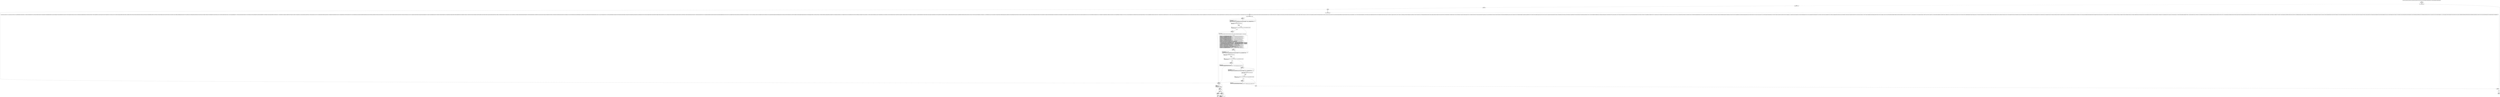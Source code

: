 digraph "CFG forcom.google.android.gms.internal.ads.zzdf.zzb(Landroid\/content\/Context;Z)Lcom\/google\/android\/gms\/internal\/ads\/zzdy;" {
Node_0 [shape=record,label="{0\:\ 0x0000|MTH_ENTER_BLOCK\l}"];
Node_1 [shape=record,label="{1\:\ 0x0003|if (zzvd != null) goto L_0x01d4\l}"];
Node_2 [shape=record,label="{2\:\ 0x0005|java.lang.Object r2 = zzwd\l}"];
Node_3 [shape=record,label="{3\:\ 0x0007|monitor\-enter(r2)\l}"];
Node_4 [shape=record,label="{4\:\ 0x0008|SYNTHETIC\l}"];
Node_5 [shape=record,label="{5\:\ ?}"];
Node_6 [shape=record,label="{6\:\ 0x000a|if (zzvd != null) goto L_0x01d3\l}"];
Node_7 [shape=record,label="{7\:\ 0x000c|com.google.android.gms.internal.ads.zzdy r3 = com.google.android.gms.internal.ads.zzdy.zza(r8, \"gjATLq4PR4tBy0NKJBUs0hq7sitSgRlGcsdxPuImAoM=\", \"dtJnMBlzV8brqva4CjKU209PibD6gWDvOIOwK4V\/+oj5is79MMlIjzL1fHoVpWOEQO5x\/xTzLTearBem73iI7Ljo24UHjLmJJqfuNL3fMf7z7dDpFSEnDka559p9boR2PGJXb3oYzRs+IpzdbobmLGY\/aC6SeJgHaepjbS14VN93xIrL\/oxfpTfeBJW38LknPBC+XMqo7aOxSgelOMvVePzW1M983ZTWslg8tjjqORwPOzAzWaSnX8ydmmnvZY80preCd0ivzbLvmuO9dNsl9Q0mByGcHov2zRfjhHbCPPMHNadPYGmTkFcs+OfLBxrPUii39TeczFxrl9U9XJwUBYN1v7cTUB8kVrZ4qIBj1R9BG059l8kw+lDzZsGFpsnrU533pVqpn0QdwN0vsjAjuThW8VUfrjykX0Rx5\/NdE7\/RZr1FZwwLNi0mGkuF+gqD+GGr\/JWuxVosTwp8iNIyyfNStwARw5JlBvj8gd\/gMFbHOXIDZu2dRPVRreuPJdUNbXk8u+2nPrYBJEbqFQX41\/THQ\/CDU48xMwTHfnYciSoze5GGLlH\/JewxQXtQpX37tX4gEbHwUh1AKo4EChwxpEYoszNJyoWdBd4jngU23mgMQUnweEH6th43PKRKSUAg+a8hClfNM6w+VKKZjlUWabj3s9mzH71DcUi6Fs5ML5WKWJHtpABuTqg7cN503glW0SJcUtEOb243SOMja5c9ULtUi57m8esjVNmdEzXipMGM1wQJarlUZ1PcPa6Bxfqx\/0ypMLaREkPBtqjcLHa2bDmythDlissNkFbZ7Nb18WhUNqsUQEvR0Bma1wA6SjVCGj7bTAK6tcaIjVgAJOOTCppdooREWP4K3gO0OZv82X8oVzBoXtXwO8yJ\/5ss02TywsPSQDmBDXSZw1tB5xDL9qo87TuB14ZleQ9Wh3HBKn2Nf2BU+OU8GmtCsF3y49WHSbmIpu8+\/aakct\/+54wF4\/xFO0Q4UqMwJiHalivN5dexMiG6fpwoZ34DTojd+nwvGezc0Z3NswOqFJjwgpdFOFHqk6IKSkkF7uP+7\/xi\/7VK9J1RMhca109eopgKWWFqUgaXWUAWfZgSKIkMnJ07mVIzmWrSht0lIraQ750aOkhahvwqCWbDGlIu0wEA134F3EqhqC0Pi3nUkuLm8NYO09nEz3VehDkakQlXyaX3JFv92+eGWn9PY45fL8LHfcrrk2Yg76ACvPQ\/SgkAZEz4poNP950JBwdCLL10cXf34i9MkCcntIjX4fSz++icw\/7k651tJYhNRkZFxOXIVZxZw9uPf6gofNJG1Ew4wDQH9BMY3fOl12FgN77tNBlASg1YjK20MrzrAYXoPPTqYv+tfvTr8JgtcydaIC5x0YG+5Jh+lszmW8pB+gllllp706pHnFSb15Qgr2o5MJPPvSyahpKY++ZD4DeWiKrigCnzb6cQcjj4NQ4IVm41njNQ4+TVeDl\/+ZT1TxBi4cXEeQWKkyKObWiDSY8XXlJBw3NpgmnatFwRQ0iSAFumwG7\/OnklegbYBki9lcZ5u53ZtOuQkQY8nHaI4kzHLGSUhuKcmGPYilwuwovHSP4AyeGRGBdPWhHCJpZsVisuBNM1f9M9nCvRkkoOhfRt040e4aUM1CVovcl\/6\/1eBuWrMB9gWFBCQJxwZXJyAX+d\/PkwEjbxG68WKdySpODcFh8DRUzTlfJ+ENfQjdKtdvRuhA0tMsqdtz4Bhe\/h3VrFB7Jle3kCLXogcw34sIlHfBMGv5uuDOTs47JBM0SAOnc18o8mLSFysW5HdrAN4yJPSrcun\/Sv0w6uPuvj1RA2Y\/x4Zid3Fl+1BD7+iEGcfr9ZW00UraFv3fefpRR\/U\/6Ua3ocIbFZX9\/sWauXLfm0eaU8ZO6dSX4vcrMlzRW9lnw6Rb1Y1TFpMXw3BiepZ3bm6+Cag+eVhj91P+x7Ozc1rBq\/BhNp2RryvLXxYExs20BdvUEZP2adi40wV5XqqDmj6lyVhTJ5SouBCZIR4xQFibXiEobj7K3\/xUe\/+34aq6Av0Vb1i5wTr5gG549IOeHBe80OFycL1HklAvWSGoWYnlmxEGRTC9wvQVbRxxZ3BGhoTKSYTaEgFwB73kjZpk17imh7DAfdJJoqUPA\/EM3F8+Gba4IgRlmpdwHpOllOLhjh\/9zdCOIER+Q5xXgB5Px9R9WdfH7l4cVl82oI1r93Kd8PAt6cv3PM\/UwgHh2QJaT+cz+tTQloOJOv62F5nY1DQxWzyFH0zhSy26ICui8J66gZoHJHc+zOiRni299jNZCYS5gLPPYHQ\/m+kCAUhyGvZTEEssjcUa7xJqRk91N+GjFeInmqzAZa0Uc6u93qBYZnsifI5rlCdtRPG7ACNlJLjtw1oecPHlBxhnr21gq7VDiuf9z56CtRhrs9XsI4lh9JiXx48\/mhzP73QTXqRYing4TgjTrB01wMnoqMvnyx0\/bovnI88NKEbe8M3dqe+1DzYTCbTkXHgXJ17ldjmHPRMkf\/4Fn6JP4ZEjd\/BGcGRFtW939lpdnIEBW7tOX+uDFC\/PBZSedXl8Z82ESHVNKHwKkBNw1pCx7nXDaIyFKNCYH+9IZo24caAv022nD9Kg7zbeA56v2rcIKnstNiHqq\/4YzsI8MOmDJ9KlANUzGYgdFYvR1Xlbfs0hyusw0SFlq4GYyXJDHvOIuWIj0qQu2BCk3ldTTh9mj4CFbh1oPnd5LhX4\/y2IyhPuewy31qPFBR1Qpz91IJr2ZwwlbJ7cddUvtiH4yN75FN5JTeTHLuZtqOEzyvnHsLI64CF69P9oaKth6PRzpkYUep+qdD3H\/THnaHUsWoMNocOgzC3tMilEZQRLf4AwHPf2evE8W9UV5DD04NjHMC3kIxxfW3hRc321l+8npURrx1s1e2+usEnql+jk+YRMvN8QmATOqjDUOVIeoSO0wYw7A1OG6shW2Au3DJezx93lBfvS5JkyERZsL2nh\/\/eRahgjdbyIsmU3V6OzMxXMFIu5TjXzExk1R1fq\/jX4UfgGcKCs9cEXQ6ev+oP6tLgv0Epo8iMzslPGK01itoFk3axpQXhoHnMkAujgUlcL9BlxyiOg9pCMspy5+Ba4wAP3TKAXkhhrL8XUxGR+FZijTnU9wMk43qboqFhS2Xdm5YagA9QI3Mt7ExaBsbZuy6SQukTqcbxf04bHdxlblX277HG9qFBDjLqYwTqRbPoidNmmolfbZkd03C0RU3y+JJy\/OVgsvQz+3miF0vRQgff+D2OXwP0ZaGUeivGf2CMGepP6iRt226eb+FeqsVdOao8dMI4fL7Eu1EEta7Vf1DmSz2ivFaYITIMXeCR6v38+MnLwB4HHxS+YbFtQQRJrc4K2FcLRcvd5t1NckGvkSxJldlX+STS+7Jq5hY38Fnm\/Dg0bbNSi6xh9DhTWjGUFb210\/Xz47UbUx+ZNBpgRnJxkCGLlLyNlNQe9PQd844tItonY9eIta5VoKj67iqY5nkNJvRJ2yLrOHSscTt5Ja\/v6FdNd0fxfIC\/LGFERRVbBIhCRNok4SnmC8TZML\/ToWgO4nW09Vu7MrrtAN1dTgFHRNSJQ76EXuesh6WQMyMPaQ+bFqsZEli9yk7Bxip4jg19zHTOU2f995VpbFMGh47M8DQ467n2aBktyQF\/cEp3wW77oSXwtNW\/3ZnYuu\/QMuxjdPilGpAA\/+asx+NRnmb6LwZ7t0QqWSPg9gNEXDoSttxstt4oBCK2+VRyQ24FDpRieGrQSLnLsWOkJt7+fgG9qaTum9FT3KajZz4BJ0boxE986xPxZikgeFOfeV8EaDGRA6oxQaUGXGhcwVHmP\/wcO3ajXD2enyl4MMfWRKwTXvPD4BLoklFKbL1NIGCSGg+VCF9T6T7U3ZrPK4ZlBktEGXiV+uIJXK9vJM5eF0AUqdHbEhVwR8ROqTJYJGOOMd9DQ9yWVzJmIfb4Suc690ajCqejKHgpfpsbw0QDFfiXW+pLsLI+i8C56ZBVyebgMrOQV9OpAb+C\/wU2kK4sNfEYoxeVt5jNHZQR1RHuw8J2yelka6heTjAfofwfPa9m4xTquuR9xfLMH68YrvDa+2q5rwOk86JtsagF0dAmh1RVOoFQ9PWEVozk0z+W3SsV4eYQfh66N5lcMzU59Gwv8L37fovhVoCK2zFmDhH0C38ByesO\/6XZLZA75nWiTtZf3SsvbUeua\/EECo5H8qmmoDzvqFjmXkEmheAW7XVneCkmk+LCKgRz4xiBsKM+1+xVjFUu6Nfb71n35MXmku0JU4hz8KIUI5\/lRdHbczy+pCgmZFc1SKh7xVhXXAO54yXNKvEfh\/q+y2ksY1zNojfz\/tAcMHamNeX+tod1p1FrhKxVtW0TrkIXhVkHcQosP7Iim8C5qJz\/VG2oGo\/SbHhTF7mbUXJrO+FputSiHgqBc57Ybr\/wcXUHsB92U6ZycZkuHSlDnS9z0UvVEsCYWQmiA5B2YMvedu7UbvphfpsgfngCCS2DVu\/2C+ipefKulR4KkWak406KboHhY8Pk81L8d7UcTUKhlX9osZTcNbSBCoUruqmBY51zj9upJHylxcoY46\/zPcOh9z8D5a6\/lYPIJzGjzVcjVfz8cwDSGCjbpxLoRP3EwENu+5XAd3\/PN3rkPPAUsn1KrP5QKmiKB6vmV+gYTRJIOEDGOyfuOhObb9k0zM9BVLCICWJ5hGmgmx9WAY1iZroyqfBuGHPXdFDQfUZC4Q3FMEIqhVB9TxtsylCkEXujYzCAjYj6W3xQSFmuzZYfmMvnAo9c2+VvB6r4X2WdXcR+oCYgArLr5CWfadxQBmBKXUjmS+8MXu3qO\/BpGOtxNr+e+\/8+LyzMNQT8CClXEdtPQv+LEbuuJqk+euWXtUoyzqVp6bPwXAL5M+u7IR2Vkqe9mNtbPi73DbQqU4eoW0E9FKxSbetjBJxIkmhrnfAHwSLqI1gqhIIKfWAFwkgX+32WRm4kUCJeQY69xAo9NHw5TYxqpdM6TT2hzdEVtIeTkwvts2KQSuBqtrhMuTnw66tgBTMNXCwELeod1YDJeaOMO7u7tR6k9AsJs304A\/1F3VQ3hg740KT0P53HqtwDQdZaSHSeVtOANXfyGra1Yh6zWWTO1pK7qNnNFTErjUdVc87lrLegrkaJ8cDmvE+Kd6WK8Wtk99LNUTcAANcAGNUiew6vsKc0K0bcNCOj6h87PvYm6mwn61RcQL8nNggIkObnC5+\/sgPYZgfYvd\/6XfLB2DE+dvVhUcyqKiAnLHs8k\/OpozijIAsMQo584JKvWNI1rDQiCei3mwavVBhYoyuUjFrISeZnA\/146i0ArkWaykS21qCR3GnKhDN1duFiLJv\/wbsZCriQ+ZMb76vvm9ZPWDZVDFafqJ71PFSrnoNBo0XEm6O4u2P1uchE++Mhd+SEFyR0tcPHpTOw7\/R1f2AlJ5yFQl2NDbBb02b+vHip2PRaKftxuzzQVLtRo4xtVAJA7Cg0U+L8Qpv7M32apy8V9JJRPalwHAfJdO\/MzwZ4lPE8ChmJpM+bZZcvFv\/1hh9Vx+gXqr1+Grfb7UAJ+PIKMVsXFiXpcpHUg1o4xOVqwzNJ\/HKkmfn0cEv\/591gXjsVpmXzdLg7Qb3fT+LIDqqQSlxCQSn2DEgDSswmrVV4VHeZz+hYjB+p6L5g2fBT6Bff77cxDZisVH0qJjsU6Rz+mg53VhyQ1TmofM4nUvwwSUDfLDSd5LYA19uNlVp\/uxnVOrpRN3l8EW7BpKjYhuZQT01s5T7+eYsMzbTP0h+vnSegPwy\/mIoVuao5Ts4ChnyO3OlTMgeGtr0J0J9DWkwRNd3FmOQf6\/PURqwO9tH5+Qg44agO423Zx4Uyl634y1n04WA7vSJpOlTCfdwnYoyByQ9WGxEvasxRyn9zMVHFBLoyaLbJy7GjnZv0KFMQE16V\/LZ0CAekmRHaig9lMRcv\/6cP3n01r8FOHwd1EOOFW9XYrSto4l32SKOnTFMkTI0u2PErSs+ItwtUoHCJf1yhThj1sqJ9YjKhIcP0FS1R556yvJ8DIwfuN74jULScR8udTAT57xSJfjqlz1zivD3DIwaZb0xzsJnQv+5CE+M9X+5zFYDCey0iUHqi83c269eR\/Hy1\/+0B61aDiJGMFCHQgaIQxTzCZaX0VhCRwGinXqAF\/G4oQba8N\/H40ir6YaiTiruNlyh3eLC7gnI9S9EyeYTrFftwFZiM5Pdf0WreqRK5FVQ4Vg6meDRtoTPUgxGGR5UimYBRkS93RWOxncbjnLP7bPw7hceAP+aq95ZuGUTSxHPwmasaZQN\/cvUSrBSccO9CA8AbWQ1mN8to1OlzK9XcGzNxQhR2A1mBvX2YaO19NpYNXkfmVCJONcoHxDkWKY929qQWypJ\/EJdDjb635z1PwzxcQ+P9tbGhXw1k94iRAHlumzIUdf9PYiItrWmIPmi0aycqN92iL+kj+OAWiddO8rx4M5nOZ1UDZNLxpNAcBlhjI3PxzrcpjMAYRrIeDBP75ucVE6WKViDECBXm84rHHbsJZbJdKM+tZEvlP\/DITJQQ+Um2EGDk5XSVarNkcT5P\/abz5yMCpNdanCCYn7mliDsinv8ZA4KpLsH00jb32GDBoPAvDC6QllEK2TX6AK+DvLRxflezpHvTCRnZlIFjSIQZI6DStVqo6BvkYsbnXrs8enMYhnP3pRThCHk3Fu7z1voQLr15w4ir2FzVNfnNCodW9RANs87pHhCMkDppQLENmmZcwUqOkSWPg16IlOGItGmwJin3RIn+Zx98xEj9d3cOdEdbKYirv5tl8TDC92CvYJaVZbseb6YMyhZRQ8FaS6qWIC7ygNg\/QlTsLC0sSahB+axzfsOxtCI0W0Uw9rxTTdjaPtsLrF8d+7q\/3p9jJqr9FGjVG+5GdEYTzbO\/+vBi8YLTZ7i1c4Hy38eIu5meuuvUgMTzEPIA3QnjuxqjLebV2KXKZEvioNMbH0Ei3QqkoTjaSQ+xviHG0pKhNN2grd\/bSwUTXxLQMVZ4\/OYQgLkttG34NvwR8wn\/Z2VD5\/F92RKcacDkasLX8HPMbyDbHsDrrBcR4kNIYs8hc7cLBTpo21sAJuiB9tLAsupNZ5TXCFArvM\/CaKiy5lq6Nb481oIPSPWg2Ikr5yTfLS2PNYLCfUkU2+8hlBWWfXdO6lTeODaSB6O4f\/\/M+taISt3FDD3kPw5WHBx1tC7g1SFob+6aeM7196j2Pt5BWbHxaoyz7T6rirxaogIyRMvuc84Mai0J8r5rQMIgp4Enrlr0Idw6rf4uSrJwrwe3N7F6qX61\/5ah18wf46ZPYlMwf4kYYV4xML2G9bMs2JqXueCJTlpsJzIpOV0FDUww3qqfuJ5D0m1pKZkeh+TCowqxHxj7PZhUBHMCX8NRzsNwbZ4b58yneHuskP\/yUuGpb9ZE0j2CL4YgJ9l3beGRrbyV2wH8cCZCPl6cb61FXAyO79PE\/BBXLA80kKTCAwggQs4ljDCo+ATpKQvw164ifopntPJlpb1eE0vYbS7pLzB0+VFB6AqY5ASKHCTzqTEXJEqT3\/l+tTpigAdCEJaein080JgqecgNBIXBN99lU2SGKV1Pl7q2WrA4OkYGcFCyvYNUGRm+EHCfE3moAM8qgijkGXJa\/Uy8iZ2fQ2VYJZn78IGDcw6YvNIssbjUuGOBdw7oUxAhyOJJhcB22p6S3\/93CoiGtxNQddm6tNhETV4N+QBdVNt0PouSuVtNtBtuXRb25iKXDysLc8S9Z44s5uN3lI7ApDbaum+XH1E75iztjXfCuRgSHvCy3J1m4IgvJ3fJE6V0nAPtAb7WDuRzS9ZDw9pXe52h8jWFfiC8GXwW5I4Tmodb9laMUDtdQydmi5vONayfLVkDquiSzXVS0IhLnWvZ4+Pb5qIG7OkrlW5IFabfXDD2T0KyWOBR6kK6FJ4KvLByTj+XqUeiUIDE84jqbyIQ\/zicQGEtrKzJj5DjxHC1WprN\/Qnk4HVb8oFhEt\/8qCC0I1F7SDkyum1hXI2js6uuXyTdjkJuP1dvruqi\/5V37sMO7YxhEumtmwPjhUly2JrEpkhyIpNPkIWw2zlLhSlrTeVCarovLUUbSrsmXIonukgyF9V7fJxaOqGP3NqL3KBqWBDReGKGUyduU0PrW2RUmOQbPY2vnuu6CNZzP90mMN+wOD\/gtnsBXAMAEHfNwynxTZKz8HHSHstTrIx4vNFS7eYU+wrSRpKsh2Gi5sFzjCmSsBvWZuE\/4Tv46aFgTAM2f7tJ7KDw3YmVc6eIdGJH0\/NSkBtXy4hmDqwTQSHsdCNDZ6jms22qhwmxplxTlA7Tu8378VG0wkmbm+NtbMMCntaQGAwO9R4Mj4yQG7IDSXlOLky9dZeuUw00NL6SyfNRoaYKwG\/NhOJ\/mymv49i7CtyKINk9IQWO0fmsKpbLHq6KQHT8\/9xAH36nkUwbaCwGxUc+gLyJinSlDJFYGTb4A\/uzmkLC9GaI27ZKxtcrPFDjSOIoDG4l0KfqhlKu+J4PIp1ysaS0XylI8nXRnSCwLrm8N\/LJfAlDWywN945y5L3aiFgDErylcFkMtgnHEUULbmLf7dDfg8RnKgxkbmVK2Ur\/DaDnel2bSOUt8168+85arUMvCxKtxLBaFfFCzBBavCsCeVJ23dsxbI3If3zGl8tx61c6NAJmj5qfqkGicCQDQRzum9VXhg2h7dNXivBV6xEv21kTE4hcXUo4vV3r8\/ISeca1Ix\/d99wJTY+uBgdj3TCzvAChJLOWP+7LB+R+sNTE7DN7flCsqhJAqPSlxW30lKQKttyGDPEX2atLm38qvrwD124Dq7BEVYWT478AXAIVJE+K44xCsljaGX3E+MExwIzqN0FbyDGGr8\/MMKmOO0UvwK5cAf9GIqpaA3Dcwwn+vxZQjEe2GO6re6a+A30C2nO5yG2dqIy9KFlvB3ijvnZC91\/4Z93fcZyKuKlOi4MJPa6dcH6KCj3tkQH7O7KMQA+uyYTE+Jl4okdwmJkjPCgEgL30RtT28oL7f8GtFIdpzBDkxHMeRm7CbY10O2iS2UTROVHquZV0j+HjdQVCMonX2e3s3zyqmcHL5gdHRIZ4a3cGr7eEd\/k+c2I6Na3T\/jnoyy39uwiEEkBgIAUAGBWBCNm0YQH4lMHjrgN\/nfm8+GpbSYGUkir09HFNHWpUD+1TikK8uPp1bGX2bmyXzWg0AmESKdYY8TvLfuCjHb0k7HFWW4sO9n1uju239amoU9ytk2IqWQgwTnjDHpNuqu1+rOaCZoYFW7lmnNH\/ApMS7pyHLFB9XPwAEWyMErQcjKyTNNQQtEq2yL06e5Bf2L7\/Ja3NhULRvnoYCyCF3+OnjobyZqPqDfqzfB+\/vuqAxf\/fVjyd+k4ePY+qhcFjW3BT7hCQEf1F3XMHo\/9NqUEH6jBmIIiWtkJKOBi6Ph\/vqOb2QL3h4aE2oCvfgHoukCFoFfFAYIcvLwlqCAQQ2lkeEZgvzXYXxcTTLk+fkkUc3INj5vrwUQew+L9nbBuRjJySQkgETLuHvLNwuIY15TmKuLYx5AoRAuE9wju6gC3tQqAnmdv+mTf4KfOilzYT+VLgEz\/IcQ2WS6zEd+Z\/nRgb8G8fX\/L7g+xPvJ\/+p0Kpb62M2adIzk5EoVpyQoB8MHEHtSk0MP78jy\/d6NkPIFydcw5YeJXZqF+wi2JkF0IIKECNpk7Wfkqn\/r0v1ScoHWj8NT75BTsMVuH34g+YsHYr\/lWfWnmeIKA7dV1od3yOVrZ4hWzQ5zrOOeRmm8s442H2zCn2GuSE6XiR3F4oEEttrIREJOD+v6H\/HdzpihiW064pklRjzK3cpnsp9Osbrc4v87fs7Dw6JPl13NgyPCVSGKqZJGpyHGa81IH0\/iI6uuCDmtZ9vzuQolT6P60rB5Yzuf0wB8EJIbk0nQu23MAtFOZ957vNOkRDOJvMN46dSo8rQWPznysjUm9laz9DlkO+MVkO1kNxo8pDC75my\/CdvcDLw+CCteZH7ujLt9kuJdsaQNR+TxW66yzOaS1OgUp1R7OTfuXMR3CIKWKL73vLkuQ9+ebUSCdSYV4SD6pbD4RbTeCvfkBZc3+D+CG8bKO1HaO4P7p2lC3RaVqFa1xYrsu6CMQwoGZOVD5iJIhsxGhEAiyGYk9\/XsnuSSObzT+GXPFLpWkLkeQXe+cgXSp47UgsP9io5ga3Dk13T8ZOxbUx3\/8YSWu7ARevkdbDhu4phSrWH0bRYrm55p+KUcPhLLS0fMf711O2LDA5KujWBTujZUekIa0nrKb+SOmotConW3mRFb5M1KdsF+JZRtCe3KuGZBamBJ08X0zMalfcvMu\/B0Yj1Ni8SH3XRrym2Aw11HZvi6+Lx2k8dvkmymApp\/\/3F7kLaKXQ3KtkYQVdIQqEWSkQ8QLEQsXZJZXJ26V8BeIUVS3qXy6PAgXCVaaZuxIZPawDcisOkVGaiJqw02NvHxo2N1Px7ZvO0T04gvXjbmspfwYElIRyR8WWih2\/dAn2X3iN\/7owAQ6ryv++LOICnEUuDR6NrqzGNVVDA0Q3Lodmxgv0+PNcJnBj6DAWvhLsICWiRuQOcdYz4NGPcRIO98eXbjXw\/zEEgM9wqkzLJum7w98iCBAvRSd+ijFxKRETQfo4HZHoCoRrJwKca7Kb05eAquzKJj9J1sF\/hcFmCmMSoucJb5ogZNRy4BPbE2LDcnNnDCr7PTK9bxx1+4JZ9kChQ7JgOuxTmoHsfme0fF4XioDSWwC4PCKRYDAubZ0R7y7nL4ZeJLlWpTEEmf8yPeUyJyXMb4bly\/YC\/goG5mJyDozkmwC4TSheP0oJrAPSMIilhoDpMenG+4x1V4C6XSgXZZh9UO5IfyJGLoHDPB5d8octi0qaHbRIoXFRNP7Z3\/eHBNx+7+Og458giMWBmxWBlFcfn2NStxTGQs1xmYWYPSnKaMZyPw3T1+tt2aW2e8TvHQiRNjdiDvfL7FF7PFgv6X1Q2p5Wj33WtYzDSo+9skN9l9ATpl833ShLEL\/1qEaxjJxRWY8pHcUhd6rWdRJllVbPbCuf4YPw2A0F7aCoL21xDkZI19+wor0UbZgdAtdpcgPBneHACiUUkpn2tbHK8x6jAKXs\/x2DgcCaNO+EOMUhG9LPkvStgsLR3axvOC9UNoBWayW235oiqiXy9XaUbpmPxJie4NRZPtBmBIU4Fdgf8MvIHYC91gcOssFVjt0H2kuZhlShHkoaThYhfOIW4o9r9v\/V4o+F4j3VjSi2cDzNQlJ6\/M2ccVN5khCnv2cJFnVvBg2PCl884NPMLp8fuNABghVj+npZVq0FIYM7DPA0jP4lp\/A+oM2ccBEE8kgkZWVG7W93q1kAxDCt0Yo+Zo5c8gCTn97JpDaEG1FalQ1m352stsFBRKDT5ueTs5499qtNZTpkW2qDnSpn7g4ElSkYG0M3+jSudDxoTIPBH9AqK\/KBoldq4RtgHcwm4pE0txT3q9w7CAJlJYaCArygSuUtus5PDaTfXAGXxNAgBQlKyy7b\/c2E+BB7G1V8XWBflgTTHqmlNTJEkxiWURXvO6IQn0B4m0wWeUcE0t1QQ6e1ijWx1itGDVR4I9xzsgV9aEQlD4gFSFkbqPrDDLsnhS1HnGG1PDvP51Bb7TUGJZJDG5QxmWP4dVz\/Vh6EwSvIZRaLE1YVQY5ftZ3Rq8\/W0QKp9xSgFsv5n0F+U5\/BauNrNGK17bG\/q+7PoIOXhqv\/rL\/lbNbVltYZS+DK59rz+I6Fs2Iz1E3WM\/bx1LPamkm6sSOV\/QGC7VRPi8wJk42r+56LCAcdoykoZsDBTB+ZMr9pt71YGlXeapysFL62d0InM3LCDUCApPKIhigPzL1RZ4Xn8mC2UbFEvLFeii02DckHHaBsC8UGEh\/dwznC6bayy+xwE+lXpD6IwhUf3TesEpI5gl1H+biaCTu4+PBlnmPNxSwewWbTnmoOXF5F0ozqeD7m\/BLGqdVZjMHOD0jJm5NNOHZwqDgOWFcOXoIK5JuHQbM4Bkm+lubiJ8J6+SaNPt2THDjNBjefpdx2gyhOT9fG6fZ8XdOmZ0zcTM+gYIOy3OPkhgPNhRwhzEb6FMSEip8uSnk6SYX\/cOedU\/vG9+szsXfkRr1xJtf4\/QzX+VAMUb8Z+Tp\/D9xxadtu2MEbxHla0QGM1zm1+up+1e5Q47k20eQuaHceJDwr52C4oHCVE1\/tDbiHr4llfd3bx0\/ZNWrNnlS6jwlNk0OUdktNz72ib0Jn7qvpi8ndx2ZEm+C4JIFEFFlN3hhZtFOKJUyfKf9AUZByg0H7KI69Xsf1aIGXnliaLI+Bi3JWl15oPXlEFqIKJwZOsJjJ19akSt3OANLXg143+Qn9Q4lUQT7rCMpWwxI4Wf+QeYyO\/cMCJDJ73hDoP6Cup9zqbnrGU1SZmxeTvT5jGfj0Z0pJvLsghRmUvl+4SGjORAKuJBqRCM=\", r9)\l}"];
Node_8 [shape=record,label="{8\:\ 0x0018|if (r3.isInitialized() == false) goto L_0x01d1\l}"];
Node_9 [shape=record,label="{9\:\ 0x001a|SYNTHETIC\lSplitter:B:9:0x001a\l}"];
Node_10 [shape=record,label="{10\:\ ?|Catch:\{ IllegalStateException \-\> 0x01d7 \}\lSplitter:B:9:0x001a\l|com.google.android.gms.internal.ads.zzaci\<java.lang.Boolean\> r0 = com.google.android.gms.internal.ads.zzact.zzcrl     \/\/ Catch:\{ IllegalStateException \-\> 0x01d7 \}\lboolean r0 = ((java.lang.Boolean) com.google.android.gms.internal.ads.zzyr.zzpe().zzd(r0)).booleanValue()     \/\/ Catch:\{ IllegalStateException \-\> 0x01d7 \}\l}"];
Node_11 [shape=record,label="{11\:\ 0x002a|PHI: r0 \l  PHI: (r0v8 boolean) = (r0v7 boolean), (r0v51 boolean) binds: [B:33:0x01d8, B:10:?] A[DONT_GENERATE, DONT_INLINE]\l|if (r0 == false) goto L_0x0036\l}"];
Node_12 [shape=record,label="{12\:\ 0x002c}"];
Node_13 [shape=record,label="{13\:\ 0x0031|SYNTHETIC\lSplitter:B:13:0x0031\l}"];
Node_14 [shape=record,label="{14\:\ ?|Splitter:B:13:0x0031\l|r3.zza(\"zu6uZ8u7nNJHsIXbotuBCEBd9hieUh9UBKC94dMPsF422AtJb3FisPSqZI3W+06A\", \"tm6XtP5M5qvCs+TffoCZhF\/AF3Fx7Ow8iqgApPbgXSw=\", new java.lang.Class[0])\l}"];
Node_15 [shape=record,label="{15\:\ 0x0036|java.lang.Class[] r5 = new java.lang.Class[]\{android.content.Context.class\}\lr3.zza(\"3pegtvj7nkb7e3rwh5b+3dnQATJj6aqtaosJ3DkOYPzNGN2w+CoarbJEsY1UQgeA\", \"\/kRTFQbKQx44ublaFMNQ8yNL6QxOrgEofiWDpZSH6zA=\", r5)\ljava.lang.Class[] r5 = new java.lang.Class[]\{android.content.Context.class\}\lr3.zza(\"RLH60+LqkTN+fFoMkyZr3rdaQt8CbwdFGeiAHk8G\/Y1GpQIgUmMEvr7Qzmd4S0T8\", \"syWhPUhrPj9a+Sk0yzwWVrNh+MlfsynriPZ0XF+UPwU=\", r5)\ljava.lang.Class[] r5 = new java.lang.Class[]\{android.content.Context.class\}\lr3.zza(\"0Kgq4AlB9gd85m\/CalTu9ABNPLlfchiAkej4yj7Tj8IATJXyqWAQPMLSCSbNBf\/m\", \"7VR2YqvFgyvOhGA7139KYJuSHHdzdCxudZ7JSzwex\/E=\", r5)\ljava.lang.Class[] r5 = new java.lang.Class[]\{android.content.Context.class\}\lr3.zza(\"SgMhksOnpMJMBH1JH74BErFMAiPE78L9kUpiye6ezUkIKoc+RVuDLvEf36QK5tpM\", \"j+Yj7UMoEzr9M6nnqL4N+TgP7ihZaPMbtnYW3NPxsNU=\", r5)\ljava.lang.Class[] r5 = new java.lang.Class[]\{android.content.Context.class\}\lr3.zza(\"Y\/1pb58VeX4F8K6fayOs4meS93jwIQ+AMpk0KVFaduEwXDgWis9Z812p7+pIfyJn\", \"SdFaXE08C\/\/Nhl+gRjvJmRjmg4SkhkRbwfGg\/uU8x2s=\", r5)\ljava.lang.Class[] r5 = new java.lang.Class[]\{android.content.Context.class\}\lr3.zza(\"gx\/1BDivw1L00TdbKz0RVSB9i6BArwMvYzyXN9\/QhtElzG15Zr\/lNxD9PAeoKiHl\", \"kTfa3GHpchXDI5O\/v3QdvSJh\/jOvH3Ukv7M6fmtnsGg=\", r5)\ljava.lang.Class[] r5 = new java.lang.Class[]\{android.content.Context.class\}\lr3.zza(\"B9q\/kZ3M4smaULlSVckwEJdUNHNhTESXBf44c8ZRnHeQQYAcBESnaqAhjIPahrI0\", \"aShZq0\/KR6YDgcaEp7oqLU\/eOeJ\/Ib2TFfcDX4UbQAw=\", r5)\ljava.lang.Class[] r5 = new java.lang.Class[]\{android.content.Context.class\}\lr3.zza(\"r05ido8PpVZ2h2V1HWb8y18UjWvZxnyZOvYK4Y06JVkYZsi7FS\/S9aZJacgWNWb+\", \"RDFKlEPOT0aQT6ARmaMKbVy+V0L7x+JIeY4JSh39pzY=\", r5)\ljava.lang.Class[] r5 = new java.lang.Class[]\{android.view.MotionEvent.class, android.util.DisplayMetrics.class\}\lr3.zza(\"3jRp5GOI+HfffIZaNgs5urp4INMy6m1jZanprlp8fEbfjaITI\/GTtSmO29P018Ft\", \"3ps9rI142V56fUZ22VD6Aav\/U6wPd6aBlBvFChUyHGs=\", r5)\ljava.lang.Class[] r5 = new java.lang.Class[]\{android.view.MotionEvent.class, android.util.DisplayMetrics.class\}\lr3.zza(\"mfDIsnw62VUq5CrwQygwwDHX4oFb9NZomMa1Qv0blGOGPAtzm7d2+whMgYfVEkXw\", \"kd3av\/xIh4WVmhBCVqo9sHJVJ1Nfp9EEBESbqmCB4V8=\", r5)\lr3.zza(\"SJ3SRTdt7T2FQX1UH4DWlnlLfmao1u+KeMI8XtxEgmSHdfgiJRyy0Txw8FmQ+pQw\", \"KF7kIGwoAULxxzCbY3v7c6qTHz0AzEhtAn+fEEmtiVY=\", new java.lang.Class[0])\lr3.zza(\"Tx+r89A46YvA23pzmXogrUOA3X\/vGVWSwDDb1CKb3SB+k9Zvmo8EcgSe2zWDveRy\", \"tJgqVBYK8iACgXDpES6chgsdiLTk4pCmM15TE0z3kgM=\", new java.lang.Class[0])\lr3.zza(\"lQFXQNWHSdYD6r5tE84uy22hnfx5d1uQHcaULCOPbM14F5cpADjDJSLZMM39MwXu\", \"pJdDeMB2kv4XBHX5K3sZ2yiaFa+GF7\/AJrrVARYf41I=\", new java.lang.Class[0])\lr3.zza(\"eeHcOeF0utKeJ3TdD\/Pwtm6cWd04Ztm9wYmjRiH4t4Gg4JcxT94Ww8qOUzEwK\/Zq\", \"1W0\/YCPJzEmk\/HgpAgOnsO7nBKJT5v7+JoPGhWP2ZMU=\", new java.lang.Class[0])\lr3.zza(\"sy4DcIHS9wxJsfwoEmK8Dm6Gi31a3y\/93mj8TIbrG5gLa7E0wVZAyh\/XGhFGnL+Q\", \"3noVyuO3zFOuhvGfjg9nufIidaw0HmgQ5EVdw6MbLqs=\", new java.lang.Class[0])\lr3.zza(\"e3NEybi6UG3v8IfP2IiRsp6KKM0H99WDhy4AYfUmNolCq+mgpr0V0zn7xdgcLXPM\", \"u9BpIJMOtL\/2Nsb77WSog28jmBm02bMBlDODmG\/3YEo=\", new java.lang.Class[0])\ljava.lang.Class[] r5 = new java.lang.Class[]\{android.content.Context.class, java.lang.Boolean.TYPE, java.lang.Boolean.TYPE\}\lr3.zza(\"pORZNbNq0Oj61ZjvW9kWzatiK7LMxOR6JjGIN24dRVcLieCRVYuov8581WrmSeOY\", \"BYT\/lgG9eBlnAgDZzPD0oHgzdaaxxy72moL0pisX7NM=\", r5)\ljava.lang.Class[] r5 = new java.lang.Class[]\{java.lang.StackTraceElement[].class\}\lr3.zza(\"\/88MDl9rX1PoHRuLz6sEkbzq0+\/JaeA7z8TdQwdu+XCq1g0SXeRpE8fX29WzS14O\", \"IIJxA\/RzEPbEgRJQH0LQ8KVHKqG3NyhvdpUemJxyiMg=\", r5)\ljava.lang.Class[] r5 = new java.lang.Class[]\{android.view.View.class, android.util.DisplayMetrics.class, java.lang.Boolean.TYPE\}\lr3.zza(\"DRYWi0TWx0xeQUvY98UNqkz37+DffrKoPBm+2dnlFUG6mCEAnCrfVx\/sGMEehzhv\", \"Kdm\/VBMF7iBcZ9grhMfx9Tj4MMt8RNRYpD\/uKt2ZdeY=\", r5)\ljava.lang.Class[] r5 = new java.lang.Class[]\{android.content.Context.class, java.lang.Boolean.TYPE\}\lr3.zza(\"1OoeMBy\/0f4cuo3Q6fO79anCMG2ySlElR0298tBh7pCa++J4MQSzo8NUX4DLdHow\", \"9bH7YEZYe5itvs31c1gcj+rhSSdPNkSIQfDNYXo9ahs=\", r5)\ljava.lang.Class[] r5 = new java.lang.Class[]\{android.view.View.class, android.app.Activity.class, java.lang.Boolean.TYPE\}\lr3.zza(\"Rd5vBa3cRt13XnZUPrTszYMRTqEgpzuKs4niQNpf2R+gTE\/2OPB9o8u+o5NCRvjI\", \"FfddiHmPb383DV6rreW8JKkRsedppg8iNKEfTaDysv4=\", r5)\ljava.lang.Class[] r5 = new java.lang.Class[]\{java.lang.Long.TYPE\}\lr3.zza(\"GbK5uSm\/ozfwgv6o3qbqx6fDKHstTdGTpmTKU4TJ3rNL7mCxZBP5PDEDf\/9caqZb\", \"Bl3RSPeFXX48+A41tWFMGRj6+1eT4NHtkwATNUdtNkM=\", r5)\l}"];
Node_16 [shape=record,label="{16\:\ 0x018f|SYNTHETIC\lSplitter:B:16:0x018f\l}"];
Node_17 [shape=record,label="{17\:\ ?|Catch:\{ IllegalStateException \-\> 0x01db \}\lSplitter:B:16:0x018f\l|com.google.android.gms.internal.ads.zzaci\<java.lang.Boolean\> r0 = com.google.android.gms.internal.ads.zzact.zzcrq     \/\/ Catch:\{ IllegalStateException \-\> 0x01db \}\lboolean r0 = ((java.lang.Boolean) com.google.android.gms.internal.ads.zzyr.zzpe().zzd(r0)).booleanValue()     \/\/ Catch:\{ IllegalStateException \-\> 0x01db \}\l}"];
Node_18 [shape=record,label="{18\:\ 0x019f|PHI: r0 \l  PHI: (r0v33 boolean) = (r0v32 boolean), (r0v46 boolean) binds: [B:35:0x01dc, B:17:?] A[DONT_GENERATE, DONT_INLINE]\l|if (r0 == false) goto L_0x01b0\l}"];
Node_19 [shape=record,label="{19\:\ 0x01a1}"];
Node_20 [shape=record,label="{20\:\ 0x01a6|SYNTHETIC\lSplitter:B:20:0x01a6\l}"];
Node_21 [shape=record,label="{21\:\ ?|Splitter:B:20:0x01a6\l|java.lang.Class[] r5 = new java.lang.Class[]\{android.content.Context.class\}\lr3.zza(\"WPHSlfekhaYlGJ3yiaIbiBY4HTx7YM9tPghNjV2alPYI+KXTjj+VnW7A1O7Euzu8\", \"uhLcqjqmx4nAmM3qRNIgYeeALxilkZ+lc3aGgO+rkRY=\", r5)\l}"];
Node_22 [shape=record,label="{22\:\ 0x01b0|SYNTHETIC\lSplitter:B:22:0x01b0\l}"];
Node_23 [shape=record,label="{23\:\ ?|Catch:\{ IllegalStateException \-\> 0x01de \}\lSplitter:B:22:0x01b0\l|com.google.android.gms.internal.ads.zzaci\<java.lang.Boolean\> r0 = com.google.android.gms.internal.ads.zzact.zzcrr     \/\/ Catch:\{ IllegalStateException \-\> 0x01de \}\lboolean r0 = ((java.lang.Boolean) com.google.android.gms.internal.ads.zzyr.zzpe().zzd(r0)).booleanValue()     \/\/ Catch:\{ IllegalStateException \-\> 0x01de \}\l}"];
Node_24 [shape=record,label="{24\:\ 0x01c0|PHI: r0 \l  PHI: (r0v36 boolean) = (r0v35 boolean), (r0v41 boolean) binds: [B:37:0x01df, B:23:?] A[DONT_GENERATE, DONT_INLINE]\l|if (r0 == false) goto L_0x01d1\l}"];
Node_25 [shape=record,label="{25\:\ 0x01c2}"];
Node_26 [shape=record,label="{26\:\ 0x01c7|SYNTHETIC\lSplitter:B:26:0x01c7\l}"];
Node_27 [shape=record,label="{27\:\ ?|Splitter:B:26:0x01c7\l|java.lang.Class[] r4 = new java.lang.Class[]\{android.content.Context.class\}\lr3.zza(\"2OUUc7NT0WkEjmK9+FJMealFwLTaZNBfYG9mkUVQmhidcpLE5upPJKg2uqM0WUBe\", \"YNpg6iogaN\/\/xvhlb+wHna+ciVxu4p8AB\/spEu+x8aQ=\", r4)\l}"];
Node_28 [shape=record,label="{28\:\ 0x01d1|zzvd = r3\l}"];
Node_29 [shape=record,label="{29\:\ 0x01d3|monitor\-exit(r2)\l}"];
Node_30 [shape=record,label="{30\:\ 0x01d4}"];
Node_31 [shape=record,label="{31\:\ 0x01d6|RETURN\l|return zzvd\l}"];
Node_32 [shape=record,label="{32\:\ 0x01d7|ExcHandler: IllegalStateException (e java.lang.IllegalStateException)\lSplitter:B:9:0x001a\l}"];
Node_33 [shape=record,label="{33\:\ 0x01d8|r0 = false\l}"];
Node_34 [shape=record,label="{34\:\ 0x01db|ExcHandler: IllegalStateException (e java.lang.IllegalStateException)\lSplitter:B:16:0x018f\l}"];
Node_35 [shape=record,label="{35\:\ 0x01dc|r0 = false\l}"];
Node_36 [shape=record,label="{36\:\ 0x01de|ExcHandler: IllegalStateException (e java.lang.IllegalStateException)\lSplitter:B:22:0x01b0\l}"];
Node_37 [shape=record,label="{37\:\ 0x01df|r0 = false\l}"];
Node_38 [shape=record,label="{38\:\ 0x01e1|LOOP_START\lREMOVE\lSplitter:B:4:0x0008\lLOOP:0: B:38:0x01e1\-\>B:42:0x01e1\l|java.lang.Throwable r0 = move\-exception\l}"];
Node_39 [shape=record,label="{39\:\ 0x01e2|SYNTHETIC\lREMOVE\lSplitter:B:39:0x01e2\l}"];
Node_40 [shape=record,label="{40\:\ ?|REMOVE\lSplitter:B:39:0x01e2\l}"];
Node_41 [shape=record,label="{41\:\ 0x01e3|REMOVE\l|throw r0\l}"];
Node_42 [shape=record,label="{42\:\ 0x01e1|LOOP_END\lSYNTHETIC\lDONT_GENERATE\lLOOP:0: B:38:0x01e1\-\>B:42:0x01e1\l}"];
Node_43 [shape=record,label="{43\:\ 0x01e3|SYNTHETIC\lDONT_GENERATE\lREMOVE\l}"];
Node_44 [shape=record,label="{44\:\ 0x01e1|SYNTHETIC\lDONT_GENERATE\lREMOVE\l}"];
Node_45 [shape=record,label="{45\:\ 0x01e1|SYNTHETIC\lDONT_GENERATE\l}"];
MethodNode[shape=record,label="{private static com.google.android.gms.internal.ads.zzdy com.google.android.gms.internal.ads.zzdf.zzb((r8v0 android.content.Context A[IMMUTABLE_TYPE, METHOD_ARGUMENT]), (r9v0 boolean A[IMMUTABLE_TYPE, METHOD_ARGUMENT])) }"];
MethodNode -> Node_0;
Node_0 -> Node_1;
Node_1 -> Node_2[style=dashed];
Node_1 -> Node_30;
Node_2 -> Node_3;
Node_3 -> Node_4;
Node_4 -> Node_5;
Node_4 -> Node_45;
Node_5 -> Node_6;
Node_6 -> Node_7[style=dashed];
Node_6 -> Node_29;
Node_7 -> Node_8;
Node_8 -> Node_9[style=dashed];
Node_8 -> Node_28;
Node_9 -> Node_10;
Node_9 -> Node_32;
Node_10 -> Node_32;
Node_10 -> Node_11;
Node_11 -> Node_12[style=dashed];
Node_11 -> Node_15;
Node_12 -> Node_13;
Node_13 -> Node_14;
Node_13 -> Node_45;
Node_14 -> Node_15;
Node_15 -> Node_16;
Node_16 -> Node_17;
Node_16 -> Node_34;
Node_17 -> Node_34;
Node_17 -> Node_18;
Node_18 -> Node_19[style=dashed];
Node_18 -> Node_22;
Node_19 -> Node_20;
Node_20 -> Node_21;
Node_20 -> Node_45;
Node_21 -> Node_22;
Node_21 -> Node_45;
Node_22 -> Node_23;
Node_22 -> Node_36;
Node_23 -> Node_36;
Node_23 -> Node_24;
Node_24 -> Node_25[style=dashed];
Node_24 -> Node_28;
Node_25 -> Node_26;
Node_26 -> Node_27;
Node_26 -> Node_45;
Node_27 -> Node_28;
Node_28 -> Node_29;
Node_29 -> Node_30;
Node_30 -> Node_31;
Node_32 -> Node_33;
Node_33 -> Node_11;
Node_34 -> Node_35;
Node_35 -> Node_18;
Node_36 -> Node_37;
Node_37 -> Node_24;
Node_38 -> Node_39;
Node_39 -> Node_40;
Node_39 -> Node_42;
Node_40 -> Node_43;
Node_40 -> Node_44;
Node_42 -> Node_38;
Node_43 -> Node_41;
Node_44 -> Node_42;
Node_45 -> Node_38;
}


